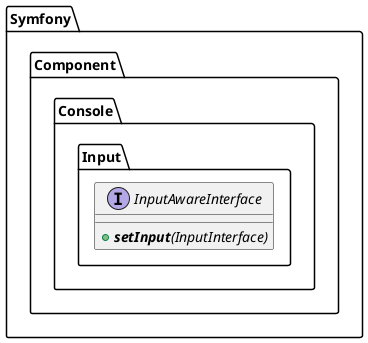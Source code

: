 @startuml
namespace Symfony.Component.Console.Input {
    interface InputAwareInterface {
        {abstract} +<b>setInput</b>(InputInterface)
    }
}
@enduml
